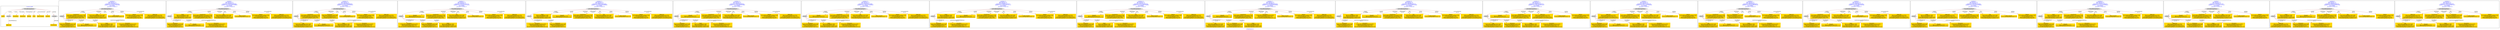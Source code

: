 digraph n0 {
fontcolor="blue"
remincross="true"
label="s29-gilcrease.csv"
subgraph cluster_0 {
label="1-correct model"
n2[style="filled",color="white",fillcolor="lightgray",label="CulturalHeritageObject1"];
n3[shape="plaintext",style="filled",fillcolor="gold",label="Dated"];
n4[style="filled",color="white",fillcolor="lightgray",label="Person1"];
n5[shape="plaintext",style="filled",fillcolor="gold",label="Description"];
n6[shape="plaintext",style="filled",fillcolor="gold",label="Dimensions"];
n7[shape="plaintext",style="filled",fillcolor="gold",label="Medium"];
n8[shape="plaintext",style="filled",fillcolor="gold",label="Title"];
n9[shape="plaintext",style="filled",fillcolor="gold",label="Object Number"];
n10[shape="plaintext",style="filled",fillcolor="gold",label="ObjectID"];
n11[style="filled",color="white",fillcolor="lightgray",label="Concept1"];
n12[shape="plaintext",style="filled",fillcolor="gold",label="Alpha Sort"];
n13[shape="plaintext",style="filled",fillcolor="gold",label="Classification"];
}
subgraph cluster_1 {
label="candidate 0\nlink coherence:1.0\nnode coherence:1.0\nconfidence:0.5103444943558141\nmapping score:0.633077794414901\ncost:9.99999\n-precision:0.3-recall:0.27"
n15[style="filled",color="white",fillcolor="lightgray",label="CulturalHeritageObject1"];
n16[style="filled",color="white",fillcolor="lightgray",label="Person1"];
n17[shape="plaintext",style="filled",fillcolor="gold",label="Classification\n[CulturalHeritageObject,provenance,0.578]\n[CulturalHeritageObject,rightsHolder,0.349]\n[CulturalHeritageObject,title,0.065]\n[CulturalHeritageObject,medium,0.007]"];
n18[shape="plaintext",style="filled",fillcolor="gold",label="Dimensions\n[CulturalHeritageObject,extent,0.88]\n[Person,nameOfThePerson,0.112]\n[Person,dateOfDeath,0.007]\n[CulturalHeritageObject,title,0.001]"];
n19[shape="plaintext",style="filled",fillcolor="gold",label="Title\n[CulturalHeritageObject,title,0.546]\n[Person,nameOfThePerson,0.428]\n[CulturalHeritageObject,provenance,0.014]\n[CulturalHeritageObject,medium,0.012]"];
n20[shape="plaintext",style="filled",fillcolor="gold",label="ObjectID\n[Person,dateOfDeath,0.975]\n[CulturalHeritageObject,provenance,0.025]"];
n21[shape="plaintext",style="filled",fillcolor="gold",label="Dated\n[Person,dateOfDeath,0.368]\n[Person,dateOfBirth,0.344]\n[CulturalHeritageObject,created,0.281]\n[CulturalHeritageObject,extent,0.007]"];
n22[shape="plaintext",style="filled",fillcolor="gold",label="Object Number\n[CulturalHeritageObject,extent,1.0]"];
n23[shape="plaintext",style="filled",fillcolor="gold",label="Medium\n[CulturalHeritageObject,medium,0.994]\n[Concept,prefLabel,0.005]\n[Person,nameOfThePerson,0.001]\n[CulturalHeritageObject,title,0.0]"];
n24[shape="plaintext",style="filled",fillcolor="gold",label="Description\n[CulturalHeritageObject,medium,0.565]\n[Person,nameOfThePerson,0.279]\n[CulturalHeritageObject,title,0.112]\n[Person,countryAssociatedWithThePerson,0.045]"];
n25[shape="plaintext",style="filled",fillcolor="gold",label="Alpha Sort\n[Person,nameOfThePerson,0.975]\n[CulturalHeritageObject,title,0.02]\n[CulturalHeritageObject,provenance,0.005]\n[CulturalHeritageObject,accessionNumber,0.0]"];
}
subgraph cluster_2 {
label="candidate 1\nlink coherence:1.0\nnode coherence:1.0\nconfidence:0.5033910304980069\nmapping score:0.6307599731289653\ncost:9.99999\n-precision:0.4-recall:0.36"
n27[style="filled",color="white",fillcolor="lightgray",label="CulturalHeritageObject1"];
n28[style="filled",color="white",fillcolor="lightgray",label="Person1"];
n29[shape="plaintext",style="filled",fillcolor="gold",label="Dated\n[Person,dateOfDeath,0.368]\n[Person,dateOfBirth,0.344]\n[CulturalHeritageObject,created,0.281]\n[CulturalHeritageObject,extent,0.007]"];
n30[shape="plaintext",style="filled",fillcolor="gold",label="Classification\n[CulturalHeritageObject,provenance,0.578]\n[CulturalHeritageObject,rightsHolder,0.349]\n[CulturalHeritageObject,title,0.065]\n[CulturalHeritageObject,medium,0.007]"];
n31[shape="plaintext",style="filled",fillcolor="gold",label="Dimensions\n[CulturalHeritageObject,extent,0.88]\n[Person,nameOfThePerson,0.112]\n[Person,dateOfDeath,0.007]\n[CulturalHeritageObject,title,0.001]"];
n32[shape="plaintext",style="filled",fillcolor="gold",label="Title\n[CulturalHeritageObject,title,0.546]\n[Person,nameOfThePerson,0.428]\n[CulturalHeritageObject,provenance,0.014]\n[CulturalHeritageObject,medium,0.012]"];
n33[shape="plaintext",style="filled",fillcolor="gold",label="ObjectID\n[Person,dateOfDeath,0.975]\n[CulturalHeritageObject,provenance,0.025]"];
n34[shape="plaintext",style="filled",fillcolor="gold",label="Object Number\n[CulturalHeritageObject,extent,1.0]"];
n35[shape="plaintext",style="filled",fillcolor="gold",label="Medium\n[CulturalHeritageObject,medium,0.994]\n[Concept,prefLabel,0.005]\n[Person,nameOfThePerson,0.001]\n[CulturalHeritageObject,title,0.0]"];
n36[shape="plaintext",style="filled",fillcolor="gold",label="Description\n[CulturalHeritageObject,medium,0.565]\n[Person,nameOfThePerson,0.279]\n[CulturalHeritageObject,title,0.112]\n[Person,countryAssociatedWithThePerson,0.045]"];
n37[shape="plaintext",style="filled",fillcolor="gold",label="Alpha Sort\n[Person,nameOfThePerson,0.975]\n[CulturalHeritageObject,title,0.02]\n[CulturalHeritageObject,provenance,0.005]\n[CulturalHeritageObject,accessionNumber,0.0]"];
}
subgraph cluster_3 {
label="candidate 10\nlink coherence:1.0\nnode coherence:1.0\nconfidence:0.45951058669695655\nmapping score:0.6161331585286152\ncost:9.99999\n-precision:0.2-recall:0.18"
n39[style="filled",color="white",fillcolor="lightgray",label="CulturalHeritageObject1"];
n40[style="filled",color="white",fillcolor="lightgray",label="Person1"];
n41[shape="plaintext",style="filled",fillcolor="gold",label="Classification\n[CulturalHeritageObject,provenance,0.578]\n[CulturalHeritageObject,rightsHolder,0.349]\n[CulturalHeritageObject,title,0.065]\n[CulturalHeritageObject,medium,0.007]"];
n42[shape="plaintext",style="filled",fillcolor="gold",label="Title\n[CulturalHeritageObject,title,0.546]\n[Person,nameOfThePerson,0.428]\n[CulturalHeritageObject,provenance,0.014]\n[CulturalHeritageObject,medium,0.012]"];
n43[shape="plaintext",style="filled",fillcolor="gold",label="Dimensions\n[CulturalHeritageObject,extent,0.88]\n[Person,nameOfThePerson,0.112]\n[Person,dateOfDeath,0.007]\n[CulturalHeritageObject,title,0.001]"];
n44[shape="plaintext",style="filled",fillcolor="gold",label="ObjectID\n[Person,dateOfDeath,0.975]\n[CulturalHeritageObject,provenance,0.025]"];
n45[shape="plaintext",style="filled",fillcolor="gold",label="Dated\n[Person,dateOfDeath,0.368]\n[Person,dateOfBirth,0.344]\n[CulturalHeritageObject,created,0.281]\n[CulturalHeritageObject,extent,0.007]"];
n46[shape="plaintext",style="filled",fillcolor="gold",label="Object Number\n[CulturalHeritageObject,extent,1.0]"];
n47[shape="plaintext",style="filled",fillcolor="gold",label="Medium\n[CulturalHeritageObject,medium,0.994]\n[Concept,prefLabel,0.005]\n[Person,nameOfThePerson,0.001]\n[CulturalHeritageObject,title,0.0]"];
n48[shape="plaintext",style="filled",fillcolor="gold",label="Description\n[CulturalHeritageObject,medium,0.565]\n[Person,nameOfThePerson,0.279]\n[CulturalHeritageObject,title,0.112]\n[Person,countryAssociatedWithThePerson,0.045]"];
n49[shape="plaintext",style="filled",fillcolor="gold",label="Alpha Sort\n[Person,nameOfThePerson,0.975]\n[CulturalHeritageObject,title,0.02]\n[CulturalHeritageObject,provenance,0.005]\n[CulturalHeritageObject,accessionNumber,0.0]"];
}
subgraph cluster_4 {
label="candidate 11\nlink coherence:1.0\nnode coherence:1.0\nconfidence:0.3937656222331716\nmapping score:0.5942181703740201\ncost:9.99999\n-precision:0.3-recall:0.27"
n51[style="filled",color="white",fillcolor="lightgray",label="CulturalHeritageObject1"];
n52[style="filled",color="white",fillcolor="lightgray",label="Person1"];
n53[shape="plaintext",style="filled",fillcolor="gold",label="ObjectID\n[Person,dateOfDeath,0.975]\n[CulturalHeritageObject,provenance,0.025]"];
n54[shape="plaintext",style="filled",fillcolor="gold",label="Classification\n[CulturalHeritageObject,provenance,0.578]\n[CulturalHeritageObject,rightsHolder,0.349]\n[CulturalHeritageObject,title,0.065]\n[CulturalHeritageObject,medium,0.007]"];
n55[shape="plaintext",style="filled",fillcolor="gold",label="Description\n[CulturalHeritageObject,medium,0.565]\n[Person,nameOfThePerson,0.279]\n[CulturalHeritageObject,title,0.112]\n[Person,countryAssociatedWithThePerson,0.045]"];
n56[shape="plaintext",style="filled",fillcolor="gold",label="Title\n[CulturalHeritageObject,title,0.546]\n[Person,nameOfThePerson,0.428]\n[CulturalHeritageObject,provenance,0.014]\n[CulturalHeritageObject,medium,0.012]"];
n57[shape="plaintext",style="filled",fillcolor="gold",label="Dimensions\n[CulturalHeritageObject,extent,0.88]\n[Person,nameOfThePerson,0.112]\n[Person,dateOfDeath,0.007]\n[CulturalHeritageObject,title,0.001]"];
n58[shape="plaintext",style="filled",fillcolor="gold",label="Dated\n[Person,dateOfDeath,0.368]\n[Person,dateOfBirth,0.344]\n[CulturalHeritageObject,created,0.281]\n[CulturalHeritageObject,extent,0.007]"];
n59[shape="plaintext",style="filled",fillcolor="gold",label="Object Number\n[CulturalHeritageObject,extent,1.0]"];
n60[shape="plaintext",style="filled",fillcolor="gold",label="Medium\n[CulturalHeritageObject,medium,0.994]\n[Concept,prefLabel,0.005]\n[Person,nameOfThePerson,0.001]\n[CulturalHeritageObject,title,0.0]"];
n61[shape="plaintext",style="filled",fillcolor="gold",label="Alpha Sort\n[Person,nameOfThePerson,0.975]\n[CulturalHeritageObject,title,0.02]\n[CulturalHeritageObject,provenance,0.005]\n[CulturalHeritageObject,accessionNumber,0.0]"];
}
subgraph cluster_5 {
label="candidate 12\nlink coherence:1.0\nnode coherence:1.0\nconfidence:0.3868121583753644\nmapping score:0.5919003490880844\ncost:9.99999\n-precision:0.4-recall:0.36"
n63[style="filled",color="white",fillcolor="lightgray",label="CulturalHeritageObject1"];
n64[style="filled",color="white",fillcolor="lightgray",label="Person1"];
n65[shape="plaintext",style="filled",fillcolor="gold",label="Dated\n[Person,dateOfDeath,0.368]\n[Person,dateOfBirth,0.344]\n[CulturalHeritageObject,created,0.281]\n[CulturalHeritageObject,extent,0.007]"];
n66[shape="plaintext",style="filled",fillcolor="gold",label="ObjectID\n[Person,dateOfDeath,0.975]\n[CulturalHeritageObject,provenance,0.025]"];
n67[shape="plaintext",style="filled",fillcolor="gold",label="Classification\n[CulturalHeritageObject,provenance,0.578]\n[CulturalHeritageObject,rightsHolder,0.349]\n[CulturalHeritageObject,title,0.065]\n[CulturalHeritageObject,medium,0.007]"];
n68[shape="plaintext",style="filled",fillcolor="gold",label="Description\n[CulturalHeritageObject,medium,0.565]\n[Person,nameOfThePerson,0.279]\n[CulturalHeritageObject,title,0.112]\n[Person,countryAssociatedWithThePerson,0.045]"];
n69[shape="plaintext",style="filled",fillcolor="gold",label="Title\n[CulturalHeritageObject,title,0.546]\n[Person,nameOfThePerson,0.428]\n[CulturalHeritageObject,provenance,0.014]\n[CulturalHeritageObject,medium,0.012]"];
n70[shape="plaintext",style="filled",fillcolor="gold",label="Dimensions\n[CulturalHeritageObject,extent,0.88]\n[Person,nameOfThePerson,0.112]\n[Person,dateOfDeath,0.007]\n[CulturalHeritageObject,title,0.001]"];
n71[shape="plaintext",style="filled",fillcolor="gold",label="Object Number\n[CulturalHeritageObject,extent,1.0]"];
n72[shape="plaintext",style="filled",fillcolor="gold",label="Medium\n[CulturalHeritageObject,medium,0.994]\n[Concept,prefLabel,0.005]\n[Person,nameOfThePerson,0.001]\n[CulturalHeritageObject,title,0.0]"];
n73[shape="plaintext",style="filled",fillcolor="gold",label="Alpha Sort\n[Person,nameOfThePerson,0.975]\n[CulturalHeritageObject,title,0.02]\n[CulturalHeritageObject,provenance,0.005]\n[CulturalHeritageObject,accessionNumber,0.0]"];
}
subgraph cluster_6 {
label="candidate 13\nlink coherence:1.0\nnode coherence:1.0\nconfidence:0.3820010640360818\nmapping score:0.5902966509749902\ncost:9.99999\n-precision:0.3-recall:0.27"
n75[style="filled",color="white",fillcolor="lightgray",label="CulturalHeritageObject1"];
n76[style="filled",color="white",fillcolor="lightgray",label="Person1"];
n77[shape="plaintext",style="filled",fillcolor="gold",label="ObjectID\n[Person,dateOfDeath,0.975]\n[CulturalHeritageObject,provenance,0.025]"];
n78[shape="plaintext",style="filled",fillcolor="gold",label="Classification\n[CulturalHeritageObject,provenance,0.578]\n[CulturalHeritageObject,rightsHolder,0.349]\n[CulturalHeritageObject,title,0.065]\n[CulturalHeritageObject,medium,0.007]"];
n79[shape="plaintext",style="filled",fillcolor="gold",label="Dimensions\n[CulturalHeritageObject,extent,0.88]\n[Person,nameOfThePerson,0.112]\n[Person,dateOfDeath,0.007]\n[CulturalHeritageObject,title,0.001]"];
n80[shape="plaintext",style="filled",fillcolor="gold",label="Title\n[CulturalHeritageObject,title,0.546]\n[Person,nameOfThePerson,0.428]\n[CulturalHeritageObject,provenance,0.014]\n[CulturalHeritageObject,medium,0.012]"];
n81[shape="plaintext",style="filled",fillcolor="gold",label="Dated\n[Person,dateOfDeath,0.368]\n[Person,dateOfBirth,0.344]\n[CulturalHeritageObject,created,0.281]\n[CulturalHeritageObject,extent,0.007]"];
n82[shape="plaintext",style="filled",fillcolor="gold",label="Object Number\n[CulturalHeritageObject,extent,1.0]"];
n83[shape="plaintext",style="filled",fillcolor="gold",label="Medium\n[CulturalHeritageObject,medium,0.994]\n[Concept,prefLabel,0.005]\n[Person,nameOfThePerson,0.001]\n[CulturalHeritageObject,title,0.0]"];
n84[shape="plaintext",style="filled",fillcolor="gold",label="Description\n[CulturalHeritageObject,medium,0.565]\n[Person,nameOfThePerson,0.279]\n[CulturalHeritageObject,title,0.112]\n[Person,countryAssociatedWithThePerson,0.045]"];
n85[shape="plaintext",style="filled",fillcolor="gold",label="Alpha Sort\n[Person,nameOfThePerson,0.975]\n[CulturalHeritageObject,title,0.02]\n[CulturalHeritageObject,provenance,0.005]\n[CulturalHeritageObject,accessionNumber,0.0]"];
}
subgraph cluster_7 {
label="candidate 14\nlink coherence:1.0\nnode coherence:1.0\nconfidence:0.3793434391130999\nmapping score:0.5894107760006629\ncost:9.99999\n-precision:0.3-recall:0.27"
n87[style="filled",color="white",fillcolor="lightgray",label="CulturalHeritageObject1"];
n88[style="filled",color="white",fillcolor="lightgray",label="Person1"];
n89[shape="plaintext",style="filled",fillcolor="gold",label="ObjectID\n[Person,dateOfDeath,0.975]\n[CulturalHeritageObject,provenance,0.025]"];
n90[shape="plaintext",style="filled",fillcolor="gold",label="Classification\n[CulturalHeritageObject,provenance,0.578]\n[CulturalHeritageObject,rightsHolder,0.349]\n[CulturalHeritageObject,title,0.065]\n[CulturalHeritageObject,medium,0.007]"];
n91[shape="plaintext",style="filled",fillcolor="gold",label="Dimensions\n[CulturalHeritageObject,extent,0.88]\n[Person,nameOfThePerson,0.112]\n[Person,dateOfDeath,0.007]\n[CulturalHeritageObject,title,0.001]"];
n92[shape="plaintext",style="filled",fillcolor="gold",label="Title\n[CulturalHeritageObject,title,0.546]\n[Person,nameOfThePerson,0.428]\n[CulturalHeritageObject,provenance,0.014]\n[CulturalHeritageObject,medium,0.012]"];
n93[shape="plaintext",style="filled",fillcolor="gold",label="Dated\n[Person,dateOfDeath,0.368]\n[Person,dateOfBirth,0.344]\n[CulturalHeritageObject,created,0.281]\n[CulturalHeritageObject,extent,0.007]"];
n94[shape="plaintext",style="filled",fillcolor="gold",label="Object Number\n[CulturalHeritageObject,extent,1.0]"];
n95[shape="plaintext",style="filled",fillcolor="gold",label="Medium\n[CulturalHeritageObject,medium,0.994]\n[Concept,prefLabel,0.005]\n[Person,nameOfThePerson,0.001]\n[CulturalHeritageObject,title,0.0]"];
n96[shape="plaintext",style="filled",fillcolor="gold",label="Description\n[CulturalHeritageObject,medium,0.565]\n[Person,nameOfThePerson,0.279]\n[CulturalHeritageObject,title,0.112]\n[Person,countryAssociatedWithThePerson,0.045]"];
n97[shape="plaintext",style="filled",fillcolor="gold",label="Alpha Sort\n[Person,nameOfThePerson,0.975]\n[CulturalHeritageObject,title,0.02]\n[CulturalHeritageObject,provenance,0.005]\n[CulturalHeritageObject,accessionNumber,0.0]"];
}
subgraph cluster_8 {
label="candidate 15\nlink coherence:1.0\nnode coherence:1.0\nconfidence:0.37238997525529277\nmapping score:0.5870929547147272\ncost:9.99999\n-precision:0.4-recall:0.36"
n99[style="filled",color="white",fillcolor="lightgray",label="CulturalHeritageObject1"];
n100[style="filled",color="white",fillcolor="lightgray",label="Person1"];
n101[shape="plaintext",style="filled",fillcolor="gold",label="Dated\n[Person,dateOfDeath,0.368]\n[Person,dateOfBirth,0.344]\n[CulturalHeritageObject,created,0.281]\n[CulturalHeritageObject,extent,0.007]"];
n102[shape="plaintext",style="filled",fillcolor="gold",label="ObjectID\n[Person,dateOfDeath,0.975]\n[CulturalHeritageObject,provenance,0.025]"];
n103[shape="plaintext",style="filled",fillcolor="gold",label="Classification\n[CulturalHeritageObject,provenance,0.578]\n[CulturalHeritageObject,rightsHolder,0.349]\n[CulturalHeritageObject,title,0.065]\n[CulturalHeritageObject,medium,0.007]"];
n104[shape="plaintext",style="filled",fillcolor="gold",label="Dimensions\n[CulturalHeritageObject,extent,0.88]\n[Person,nameOfThePerson,0.112]\n[Person,dateOfDeath,0.007]\n[CulturalHeritageObject,title,0.001]"];
n105[shape="plaintext",style="filled",fillcolor="gold",label="Title\n[CulturalHeritageObject,title,0.546]\n[Person,nameOfThePerson,0.428]\n[CulturalHeritageObject,provenance,0.014]\n[CulturalHeritageObject,medium,0.012]"];
n106[shape="plaintext",style="filled",fillcolor="gold",label="Object Number\n[CulturalHeritageObject,extent,1.0]"];
n107[shape="plaintext",style="filled",fillcolor="gold",label="Medium\n[CulturalHeritageObject,medium,0.994]\n[Concept,prefLabel,0.005]\n[Person,nameOfThePerson,0.001]\n[CulturalHeritageObject,title,0.0]"];
n108[shape="plaintext",style="filled",fillcolor="gold",label="Description\n[CulturalHeritageObject,medium,0.565]\n[Person,nameOfThePerson,0.279]\n[CulturalHeritageObject,title,0.112]\n[Person,countryAssociatedWithThePerson,0.045]"];
n109[shape="plaintext",style="filled",fillcolor="gold",label="Alpha Sort\n[Person,nameOfThePerson,0.975]\n[CulturalHeritageObject,title,0.02]\n[CulturalHeritageObject,provenance,0.005]\n[CulturalHeritageObject,accessionNumber,0.0]"];
}
subgraph cluster_9 {
label="candidate 16\nlink coherence:1.0\nnode coherence:1.0\nconfidence:0.3677215343928794\nmapping score:0.5855368077605895\ncost:9.99999\n-precision:0.3-recall:0.27"
n111[style="filled",color="white",fillcolor="lightgray",label="CulturalHeritageObject1"];
n112[style="filled",color="white",fillcolor="lightgray",label="Person1"];
n113[shape="plaintext",style="filled",fillcolor="gold",label="ObjectID\n[Person,dateOfDeath,0.975]\n[CulturalHeritageObject,provenance,0.025]"];
n114[shape="plaintext",style="filled",fillcolor="gold",label="Classification\n[CulturalHeritageObject,provenance,0.578]\n[CulturalHeritageObject,rightsHolder,0.349]\n[CulturalHeritageObject,title,0.065]\n[CulturalHeritageObject,medium,0.007]"];
n115[shape="plaintext",style="filled",fillcolor="gold",label="Title\n[CulturalHeritageObject,title,0.546]\n[Person,nameOfThePerson,0.428]\n[CulturalHeritageObject,provenance,0.014]\n[CulturalHeritageObject,medium,0.012]"];
n116[shape="plaintext",style="filled",fillcolor="gold",label="Dimensions\n[CulturalHeritageObject,extent,0.88]\n[Person,nameOfThePerson,0.112]\n[Person,dateOfDeath,0.007]\n[CulturalHeritageObject,title,0.001]"];
n117[shape="plaintext",style="filled",fillcolor="gold",label="Dated\n[Person,dateOfDeath,0.368]\n[Person,dateOfBirth,0.344]\n[CulturalHeritageObject,created,0.281]\n[CulturalHeritageObject,extent,0.007]"];
n118[shape="plaintext",style="filled",fillcolor="gold",label="Object Number\n[CulturalHeritageObject,extent,1.0]"];
n119[shape="plaintext",style="filled",fillcolor="gold",label="Medium\n[CulturalHeritageObject,medium,0.994]\n[Concept,prefLabel,0.005]\n[Person,nameOfThePerson,0.001]\n[CulturalHeritageObject,title,0.0]"];
n120[shape="plaintext",style="filled",fillcolor="gold",label="Description\n[CulturalHeritageObject,medium,0.565]\n[Person,nameOfThePerson,0.279]\n[CulturalHeritageObject,title,0.112]\n[Person,countryAssociatedWithThePerson,0.045]"];
n121[shape="plaintext",style="filled",fillcolor="gold",label="Alpha Sort\n[Person,nameOfThePerson,0.975]\n[CulturalHeritageObject,title,0.02]\n[CulturalHeritageObject,provenance,0.005]\n[CulturalHeritageObject,accessionNumber,0.0]"];
}
subgraph cluster_10 {
label="candidate 17\nlink coherence:1.0\nnode coherence:1.0\nconfidence:0.36214080439190166\nmapping score:0.5836765644269302\ncost:9.99999\n-precision:0.2-recall:0.18"
n123[style="filled",color="white",fillcolor="lightgray",label="CulturalHeritageObject1"];
n124[style="filled",color="white",fillcolor="lightgray",label="Person1"];
n125[shape="plaintext",style="filled",fillcolor="gold",label="ObjectID\n[Person,dateOfDeath,0.975]\n[CulturalHeritageObject,provenance,0.025]"];
n126[shape="plaintext",style="filled",fillcolor="gold",label="Classification\n[CulturalHeritageObject,provenance,0.578]\n[CulturalHeritageObject,rightsHolder,0.349]\n[CulturalHeritageObject,title,0.065]\n[CulturalHeritageObject,medium,0.007]"];
n127[shape="plaintext",style="filled",fillcolor="gold",label="Title\n[CulturalHeritageObject,title,0.546]\n[Person,nameOfThePerson,0.428]\n[CulturalHeritageObject,provenance,0.014]\n[CulturalHeritageObject,medium,0.012]"];
n128[shape="plaintext",style="filled",fillcolor="gold",label="Description\n[CulturalHeritageObject,medium,0.565]\n[Person,nameOfThePerson,0.279]\n[CulturalHeritageObject,title,0.112]\n[Person,countryAssociatedWithThePerson,0.045]"];
n129[shape="plaintext",style="filled",fillcolor="gold",label="Dimensions\n[CulturalHeritageObject,extent,0.88]\n[Person,nameOfThePerson,0.112]\n[Person,dateOfDeath,0.007]\n[CulturalHeritageObject,title,0.001]"];
n130[shape="plaintext",style="filled",fillcolor="gold",label="Dated\n[Person,dateOfDeath,0.368]\n[Person,dateOfBirth,0.344]\n[CulturalHeritageObject,created,0.281]\n[CulturalHeritageObject,extent,0.007]"];
n131[shape="plaintext",style="filled",fillcolor="gold",label="Object Number\n[CulturalHeritageObject,extent,1.0]"];
n132[shape="plaintext",style="filled",fillcolor="gold",label="Medium\n[CulturalHeritageObject,medium,0.994]\n[Concept,prefLabel,0.005]\n[Person,nameOfThePerson,0.001]\n[CulturalHeritageObject,title,0.0]"];
n133[shape="plaintext",style="filled",fillcolor="gold",label="Alpha Sort\n[Person,nameOfThePerson,0.975]\n[CulturalHeritageObject,title,0.02]\n[CulturalHeritageObject,provenance,0.005]\n[CulturalHeritageObject,accessionNumber,0.0]"];
}
subgraph cluster_11 {
label="candidate 18\nlink coherence:1.0\nnode coherence:1.0\nconfidence:0.3607680705350722\nmapping score:0.5832189864746536\ncost:9.99999\n-precision:0.4-recall:0.36"
n135[style="filled",color="white",fillcolor="lightgray",label="CulturalHeritageObject1"];
n136[style="filled",color="white",fillcolor="lightgray",label="Person1"];
n137[shape="plaintext",style="filled",fillcolor="gold",label="Dated\n[Person,dateOfDeath,0.368]\n[Person,dateOfBirth,0.344]\n[CulturalHeritageObject,created,0.281]\n[CulturalHeritageObject,extent,0.007]"];
n138[shape="plaintext",style="filled",fillcolor="gold",label="ObjectID\n[Person,dateOfDeath,0.975]\n[CulturalHeritageObject,provenance,0.025]"];
n139[shape="plaintext",style="filled",fillcolor="gold",label="Classification\n[CulturalHeritageObject,provenance,0.578]\n[CulturalHeritageObject,rightsHolder,0.349]\n[CulturalHeritageObject,title,0.065]\n[CulturalHeritageObject,medium,0.007]"];
n140[shape="plaintext",style="filled",fillcolor="gold",label="Title\n[CulturalHeritageObject,title,0.546]\n[Person,nameOfThePerson,0.428]\n[CulturalHeritageObject,provenance,0.014]\n[CulturalHeritageObject,medium,0.012]"];
n141[shape="plaintext",style="filled",fillcolor="gold",label="Dimensions\n[CulturalHeritageObject,extent,0.88]\n[Person,nameOfThePerson,0.112]\n[Person,dateOfDeath,0.007]\n[CulturalHeritageObject,title,0.001]"];
n142[shape="plaintext",style="filled",fillcolor="gold",label="Object Number\n[CulturalHeritageObject,extent,1.0]"];
n143[shape="plaintext",style="filled",fillcolor="gold",label="Medium\n[CulturalHeritageObject,medium,0.994]\n[Concept,prefLabel,0.005]\n[Person,nameOfThePerson,0.001]\n[CulturalHeritageObject,title,0.0]"];
n144[shape="plaintext",style="filled",fillcolor="gold",label="Description\n[CulturalHeritageObject,medium,0.565]\n[Person,nameOfThePerson,0.279]\n[CulturalHeritageObject,title,0.112]\n[Person,countryAssociatedWithThePerson,0.045]"];
n145[shape="plaintext",style="filled",fillcolor="gold",label="Alpha Sort\n[Person,nameOfThePerson,0.975]\n[CulturalHeritageObject,title,0.02]\n[CulturalHeritageObject,provenance,0.005]\n[CulturalHeritageObject,accessionNumber,0.0]"];
}
subgraph cluster_12 {
label="candidate 19\nlink coherence:1.0\nnode coherence:1.0\nconfidence:0.35689759755407013\nmapping score:0.5819288288143197\ncost:9.99999\n-precision:0.2-recall:0.18"
n147[style="filled",color="white",fillcolor="lightgray",label="CulturalHeritageObject1"];
n148[style="filled",color="white",fillcolor="lightgray",label="Person1"];
n149[shape="plaintext",style="filled",fillcolor="gold",label="ObjectID\n[Person,dateOfDeath,0.975]\n[CulturalHeritageObject,provenance,0.025]"];
n150[shape="plaintext",style="filled",fillcolor="gold",label="Classification\n[CulturalHeritageObject,provenance,0.578]\n[CulturalHeritageObject,rightsHolder,0.349]\n[CulturalHeritageObject,title,0.065]\n[CulturalHeritageObject,medium,0.007]"];
n151[shape="plaintext",style="filled",fillcolor="gold",label="Title\n[CulturalHeritageObject,title,0.546]\n[Person,nameOfThePerson,0.428]\n[CulturalHeritageObject,provenance,0.014]\n[CulturalHeritageObject,medium,0.012]"];
n152[shape="plaintext",style="filled",fillcolor="gold",label="Alpha Sort\n[Person,nameOfThePerson,0.975]\n[CulturalHeritageObject,title,0.02]\n[CulturalHeritageObject,provenance,0.005]\n[CulturalHeritageObject,accessionNumber,0.0]"];
n153[shape="plaintext",style="filled",fillcolor="gold",label="Dimensions\n[CulturalHeritageObject,extent,0.88]\n[Person,nameOfThePerson,0.112]\n[Person,dateOfDeath,0.007]\n[CulturalHeritageObject,title,0.001]"];
n154[shape="plaintext",style="filled",fillcolor="gold",label="Dated\n[Person,dateOfDeath,0.368]\n[Person,dateOfBirth,0.344]\n[CulturalHeritageObject,created,0.281]\n[CulturalHeritageObject,extent,0.007]"];
n155[shape="plaintext",style="filled",fillcolor="gold",label="Object Number\n[CulturalHeritageObject,extent,1.0]"];
n156[shape="plaintext",style="filled",fillcolor="gold",label="Medium\n[CulturalHeritageObject,medium,0.994]\n[Concept,prefLabel,0.005]\n[Person,nameOfThePerson,0.001]\n[CulturalHeritageObject,title,0.0]"];
n157[shape="plaintext",style="filled",fillcolor="gold",label="Description\n[CulturalHeritageObject,medium,0.565]\n[Person,nameOfThePerson,0.279]\n[CulturalHeritageObject,title,0.112]\n[Person,countryAssociatedWithThePerson,0.045]"];
}
subgraph cluster_13 {
label="candidate 2\nlink coherence:1.0\nnode coherence:1.0\nconfidence:0.4853771250932016\nmapping score:0.6247553379940302\ncost:9.99999\n-precision:0.3-recall:0.27"
n159[style="filled",color="white",fillcolor="lightgray",label="CulturalHeritageObject1"];
n160[style="filled",color="white",fillcolor="lightgray",label="Person1"];
n161[shape="plaintext",style="filled",fillcolor="gold",label="Alpha Sort\n[Person,nameOfThePerson,0.975]\n[CulturalHeritageObject,title,0.02]\n[CulturalHeritageObject,provenance,0.005]\n[CulturalHeritageObject,accessionNumber,0.0]"];
n162[shape="plaintext",style="filled",fillcolor="gold",label="Classification\n[CulturalHeritageObject,provenance,0.578]\n[CulturalHeritageObject,rightsHolder,0.349]\n[CulturalHeritageObject,title,0.065]\n[CulturalHeritageObject,medium,0.007]"];
n163[shape="plaintext",style="filled",fillcolor="gold",label="Dimensions\n[CulturalHeritageObject,extent,0.88]\n[Person,nameOfThePerson,0.112]\n[Person,dateOfDeath,0.007]\n[CulturalHeritageObject,title,0.001]"];
n164[shape="plaintext",style="filled",fillcolor="gold",label="Title\n[CulturalHeritageObject,title,0.546]\n[Person,nameOfThePerson,0.428]\n[CulturalHeritageObject,provenance,0.014]\n[CulturalHeritageObject,medium,0.012]"];
n165[shape="plaintext",style="filled",fillcolor="gold",label="ObjectID\n[Person,dateOfDeath,0.975]\n[CulturalHeritageObject,provenance,0.025]"];
n166[shape="plaintext",style="filled",fillcolor="gold",label="Dated\n[Person,dateOfDeath,0.368]\n[Person,dateOfBirth,0.344]\n[CulturalHeritageObject,created,0.281]\n[CulturalHeritageObject,extent,0.007]"];
n167[shape="plaintext",style="filled",fillcolor="gold",label="Object Number\n[CulturalHeritageObject,extent,1.0]"];
n168[shape="plaintext",style="filled",fillcolor="gold",label="Medium\n[CulturalHeritageObject,medium,0.994]\n[Concept,prefLabel,0.005]\n[Person,nameOfThePerson,0.001]\n[CulturalHeritageObject,title,0.0]"];
n169[shape="plaintext",style="filled",fillcolor="gold",label="Description\n[CulturalHeritageObject,medium,0.565]\n[Person,nameOfThePerson,0.279]\n[CulturalHeritageObject,title,0.112]\n[Person,countryAssociatedWithThePerson,0.045]"];
}
subgraph cluster_14 {
label="candidate 3\nlink coherence:1.0\nnode coherence:1.0\nconfidence:0.48497919988546545\nmapping score:0.6246226962581182\ncost:9.99999\n-precision:0.2-recall:0.18"
n171[style="filled",color="white",fillcolor="lightgray",label="CulturalHeritageObject1"];
n172[style="filled",color="white",fillcolor="lightgray",label="Person1"];
n173[shape="plaintext",style="filled",fillcolor="gold",label="Classification\n[CulturalHeritageObject,provenance,0.578]\n[CulturalHeritageObject,rightsHolder,0.349]\n[CulturalHeritageObject,title,0.065]\n[CulturalHeritageObject,medium,0.007]"];
n174[shape="plaintext",style="filled",fillcolor="gold",label="Title\n[CulturalHeritageObject,title,0.546]\n[Person,nameOfThePerson,0.428]\n[CulturalHeritageObject,provenance,0.014]\n[CulturalHeritageObject,medium,0.012]"];
n175[shape="plaintext",style="filled",fillcolor="gold",label="Dimensions\n[CulturalHeritageObject,extent,0.88]\n[Person,nameOfThePerson,0.112]\n[Person,dateOfDeath,0.007]\n[CulturalHeritageObject,title,0.001]"];
n176[shape="plaintext",style="filled",fillcolor="gold",label="ObjectID\n[Person,dateOfDeath,0.975]\n[CulturalHeritageObject,provenance,0.025]"];
n177[shape="plaintext",style="filled",fillcolor="gold",label="Dated\n[Person,dateOfDeath,0.368]\n[Person,dateOfBirth,0.344]\n[CulturalHeritageObject,created,0.281]\n[CulturalHeritageObject,extent,0.007]"];
n178[shape="plaintext",style="filled",fillcolor="gold",label="Object Number\n[CulturalHeritageObject,extent,1.0]"];
n179[shape="plaintext",style="filled",fillcolor="gold",label="Medium\n[CulturalHeritageObject,medium,0.994]\n[Concept,prefLabel,0.005]\n[Person,nameOfThePerson,0.001]\n[CulturalHeritageObject,title,0.0]"];
n180[shape="plaintext",style="filled",fillcolor="gold",label="Description\n[CulturalHeritageObject,medium,0.565]\n[Person,nameOfThePerson,0.279]\n[CulturalHeritageObject,title,0.112]\n[Person,countryAssociatedWithThePerson,0.045]"];
n181[shape="plaintext",style="filled",fillcolor="gold",label="Alpha Sort\n[Person,nameOfThePerson,0.975]\n[CulturalHeritageObject,title,0.02]\n[CulturalHeritageObject,provenance,0.005]\n[CulturalHeritageObject,accessionNumber,0.0]"];
}
subgraph cluster_15 {
label="candidate 4\nlink coherence:1.0\nnode coherence:1.0\nconfidence:0.4848758811673052\nmapping score:0.624588256685398\ncost:9.99999\n-precision:0.3-recall:0.27"
n183[style="filled",color="white",fillcolor="lightgray",label="CulturalHeritageObject1"];
n184[style="filled",color="white",fillcolor="lightgray",label="Person1"];
n185[shape="plaintext",style="filled",fillcolor="gold",label="Classification\n[CulturalHeritageObject,provenance,0.578]\n[CulturalHeritageObject,rightsHolder,0.349]\n[CulturalHeritageObject,title,0.065]\n[CulturalHeritageObject,medium,0.007]"];
n186[shape="plaintext",style="filled",fillcolor="gold",label="Dimensions\n[CulturalHeritageObject,extent,0.88]\n[Person,nameOfThePerson,0.112]\n[Person,dateOfDeath,0.007]\n[CulturalHeritageObject,title,0.001]"];
n187[shape="plaintext",style="filled",fillcolor="gold",label="Title\n[CulturalHeritageObject,title,0.546]\n[Person,nameOfThePerson,0.428]\n[CulturalHeritageObject,provenance,0.014]\n[CulturalHeritageObject,medium,0.012]"];
n188[shape="plaintext",style="filled",fillcolor="gold",label="ObjectID\n[Person,dateOfDeath,0.975]\n[CulturalHeritageObject,provenance,0.025]"];
n189[shape="plaintext",style="filled",fillcolor="gold",label="Dated\n[Person,dateOfDeath,0.368]\n[Person,dateOfBirth,0.344]\n[CulturalHeritageObject,created,0.281]\n[CulturalHeritageObject,extent,0.007]"];
n190[shape="plaintext",style="filled",fillcolor="gold",label="Object Number\n[CulturalHeritageObject,extent,1.0]"];
n191[shape="plaintext",style="filled",fillcolor="gold",label="Medium\n[CulturalHeritageObject,medium,0.994]\n[Concept,prefLabel,0.005]\n[Person,nameOfThePerson,0.001]\n[CulturalHeritageObject,title,0.0]"];
n192[shape="plaintext",style="filled",fillcolor="gold",label="Description\n[CulturalHeritageObject,medium,0.565]\n[Person,nameOfThePerson,0.279]\n[CulturalHeritageObject,title,0.112]\n[Person,countryAssociatedWithThePerson,0.045]"];
n193[shape="plaintext",style="filled",fillcolor="gold",label="Alpha Sort\n[Person,nameOfThePerson,0.975]\n[CulturalHeritageObject,title,0.02]\n[CulturalHeritageObject,provenance,0.005]\n[CulturalHeritageObject,accessionNumber,0.0]"];
}
subgraph cluster_16 {
label="candidate 5\nlink coherence:1.0\nnode coherence:1.0\nconfidence:0.4784236612353944\nmapping score:0.6224375167080944\ncost:9.99999\n-precision:0.4-recall:0.36"
n195[style="filled",color="white",fillcolor="lightgray",label="CulturalHeritageObject1"];
n196[style="filled",color="white",fillcolor="lightgray",label="Person1"];
n197[shape="plaintext",style="filled",fillcolor="gold",label="Dated\n[Person,dateOfDeath,0.368]\n[Person,dateOfBirth,0.344]\n[CulturalHeritageObject,created,0.281]\n[CulturalHeritageObject,extent,0.007]"];
n198[shape="plaintext",style="filled",fillcolor="gold",label="Alpha Sort\n[Person,nameOfThePerson,0.975]\n[CulturalHeritageObject,title,0.02]\n[CulturalHeritageObject,provenance,0.005]\n[CulturalHeritageObject,accessionNumber,0.0]"];
n199[shape="plaintext",style="filled",fillcolor="gold",label="Classification\n[CulturalHeritageObject,provenance,0.578]\n[CulturalHeritageObject,rightsHolder,0.349]\n[CulturalHeritageObject,title,0.065]\n[CulturalHeritageObject,medium,0.007]"];
n200[shape="plaintext",style="filled",fillcolor="gold",label="Dimensions\n[CulturalHeritageObject,extent,0.88]\n[Person,nameOfThePerson,0.112]\n[Person,dateOfDeath,0.007]\n[CulturalHeritageObject,title,0.001]"];
n201[shape="plaintext",style="filled",fillcolor="gold",label="Title\n[CulturalHeritageObject,title,0.546]\n[Person,nameOfThePerson,0.428]\n[CulturalHeritageObject,provenance,0.014]\n[CulturalHeritageObject,medium,0.012]"];
n202[shape="plaintext",style="filled",fillcolor="gold",label="ObjectID\n[Person,dateOfDeath,0.975]\n[CulturalHeritageObject,provenance,0.025]"];
n203[shape="plaintext",style="filled",fillcolor="gold",label="Object Number\n[CulturalHeritageObject,extent,1.0]"];
n204[shape="plaintext",style="filled",fillcolor="gold",label="Medium\n[CulturalHeritageObject,medium,0.994]\n[Concept,prefLabel,0.005]\n[Person,nameOfThePerson,0.001]\n[CulturalHeritageObject,title,0.0]"];
n205[shape="plaintext",style="filled",fillcolor="gold",label="Description\n[CulturalHeritageObject,medium,0.565]\n[Person,nameOfThePerson,0.279]\n[CulturalHeritageObject,title,0.112]\n[Person,countryAssociatedWithThePerson,0.045]"];
}
subgraph cluster_17 {
label="candidate 6\nlink coherence:1.0\nnode coherence:1.0\nconfidence:0.47792241730949797\nmapping score:0.6222704353994623\ncost:9.99999\n-precision:0.4-recall:0.36"
n207[style="filled",color="white",fillcolor="lightgray",label="CulturalHeritageObject1"];
n208[style="filled",color="white",fillcolor="lightgray",label="Person1"];
n209[shape="plaintext",style="filled",fillcolor="gold",label="Dated\n[Person,dateOfDeath,0.368]\n[Person,dateOfBirth,0.344]\n[CulturalHeritageObject,created,0.281]\n[CulturalHeritageObject,extent,0.007]"];
n210[shape="plaintext",style="filled",fillcolor="gold",label="Classification\n[CulturalHeritageObject,provenance,0.578]\n[CulturalHeritageObject,rightsHolder,0.349]\n[CulturalHeritageObject,title,0.065]\n[CulturalHeritageObject,medium,0.007]"];
n211[shape="plaintext",style="filled",fillcolor="gold",label="Dimensions\n[CulturalHeritageObject,extent,0.88]\n[Person,nameOfThePerson,0.112]\n[Person,dateOfDeath,0.007]\n[CulturalHeritageObject,title,0.001]"];
n212[shape="plaintext",style="filled",fillcolor="gold",label="Title\n[CulturalHeritageObject,title,0.546]\n[Person,nameOfThePerson,0.428]\n[CulturalHeritageObject,provenance,0.014]\n[CulturalHeritageObject,medium,0.012]"];
n213[shape="plaintext",style="filled",fillcolor="gold",label="ObjectID\n[Person,dateOfDeath,0.975]\n[CulturalHeritageObject,provenance,0.025]"];
n214[shape="plaintext",style="filled",fillcolor="gold",label="Object Number\n[CulturalHeritageObject,extent,1.0]"];
n215[shape="plaintext",style="filled",fillcolor="gold",label="Medium\n[CulturalHeritageObject,medium,0.994]\n[Concept,prefLabel,0.005]\n[Person,nameOfThePerson,0.001]\n[CulturalHeritageObject,title,0.0]"];
n216[shape="plaintext",style="filled",fillcolor="gold",label="Description\n[CulturalHeritageObject,medium,0.565]\n[Person,nameOfThePerson,0.279]\n[CulturalHeritageObject,title,0.112]\n[Person,countryAssociatedWithThePerson,0.045]"];
n217[shape="plaintext",style="filled",fillcolor="gold",label="Alpha Sort\n[Person,nameOfThePerson,0.975]\n[CulturalHeritageObject,title,0.02]\n[CulturalHeritageObject,provenance,0.005]\n[CulturalHeritageObject,accessionNumber,0.0]"];
}
subgraph cluster_18 {
label="candidate 7\nlink coherence:1.0\nnode coherence:1.0\nconfidence:0.4760366647672597\nmapping score:0.6216418512187162\ncost:9.99999\n-precision:0.4-recall:0.36"
n219[style="filled",color="white",fillcolor="lightgray",label="CulturalHeritageObject1"];
n220[style="filled",color="white",fillcolor="lightgray",label="Person1"];
n221[shape="plaintext",style="filled",fillcolor="gold",label="ObjectID\n[Person,dateOfDeath,0.975]\n[CulturalHeritageObject,provenance,0.025]"];
n222[shape="plaintext",style="filled",fillcolor="gold",label="Classification\n[CulturalHeritageObject,provenance,0.578]\n[CulturalHeritageObject,rightsHolder,0.349]\n[CulturalHeritageObject,title,0.065]\n[CulturalHeritageObject,medium,0.007]"];
n223[shape="plaintext",style="filled",fillcolor="gold",label="Alpha Sort\n[Person,nameOfThePerson,0.975]\n[CulturalHeritageObject,title,0.02]\n[CulturalHeritageObject,provenance,0.005]\n[CulturalHeritageObject,accessionNumber,0.0]"];
n224[shape="plaintext",style="filled",fillcolor="gold",label="Title\n[CulturalHeritageObject,title,0.546]\n[Person,nameOfThePerson,0.428]\n[CulturalHeritageObject,provenance,0.014]\n[CulturalHeritageObject,medium,0.012]"];
n225[shape="plaintext",style="filled",fillcolor="gold",label="Dimensions\n[CulturalHeritageObject,extent,0.88]\n[Person,nameOfThePerson,0.112]\n[Person,dateOfDeath,0.007]\n[CulturalHeritageObject,title,0.001]"];
n226[shape="plaintext",style="filled",fillcolor="gold",label="Dated\n[Person,dateOfDeath,0.368]\n[Person,dateOfBirth,0.344]\n[CulturalHeritageObject,created,0.281]\n[CulturalHeritageObject,extent,0.007]"];
n227[shape="plaintext",style="filled",fillcolor="gold",label="Object Number\n[CulturalHeritageObject,extent,1.0]"];
n228[shape="plaintext",style="filled",fillcolor="gold",label="Medium\n[CulturalHeritageObject,medium,0.994]\n[Concept,prefLabel,0.005]\n[Person,nameOfThePerson,0.001]\n[CulturalHeritageObject,title,0.0]"];
n229[shape="plaintext",style="filled",fillcolor="gold",label="Description\n[CulturalHeritageObject,medium,0.565]\n[Person,nameOfThePerson,0.279]\n[CulturalHeritageObject,title,0.112]\n[Person,countryAssociatedWithThePerson,0.045]"];
}
subgraph cluster_19 {
label="candidate 8\nlink coherence:1.0\nnode coherence:1.0\nconfidence:0.4690832009094525\nmapping score:0.6193240299327805\ncost:9.99999\n-precision:0.5-recall:0.45"
n231[style="filled",color="white",fillcolor="lightgray",label="CulturalHeritageObject1"];
n232[style="filled",color="white",fillcolor="lightgray",label="Person1"];
n233[shape="plaintext",style="filled",fillcolor="gold",label="Dated\n[Person,dateOfDeath,0.368]\n[Person,dateOfBirth,0.344]\n[CulturalHeritageObject,created,0.281]\n[CulturalHeritageObject,extent,0.007]"];
n234[shape="plaintext",style="filled",fillcolor="gold",label="ObjectID\n[Person,dateOfDeath,0.975]\n[CulturalHeritageObject,provenance,0.025]"];
n235[shape="plaintext",style="filled",fillcolor="gold",label="Classification\n[CulturalHeritageObject,provenance,0.578]\n[CulturalHeritageObject,rightsHolder,0.349]\n[CulturalHeritageObject,title,0.065]\n[CulturalHeritageObject,medium,0.007]"];
n236[shape="plaintext",style="filled",fillcolor="gold",label="Alpha Sort\n[Person,nameOfThePerson,0.975]\n[CulturalHeritageObject,title,0.02]\n[CulturalHeritageObject,provenance,0.005]\n[CulturalHeritageObject,accessionNumber,0.0]"];
n237[shape="plaintext",style="filled",fillcolor="gold",label="Title\n[CulturalHeritageObject,title,0.546]\n[Person,nameOfThePerson,0.428]\n[CulturalHeritageObject,provenance,0.014]\n[CulturalHeritageObject,medium,0.012]"];
n238[shape="plaintext",style="filled",fillcolor="gold",label="Dimensions\n[CulturalHeritageObject,extent,0.88]\n[Person,nameOfThePerson,0.112]\n[Person,dateOfDeath,0.007]\n[CulturalHeritageObject,title,0.001]"];
n239[shape="plaintext",style="filled",fillcolor="gold",label="Object Number\n[CulturalHeritageObject,extent,1.0]"];
n240[shape="plaintext",style="filled",fillcolor="gold",label="Medium\n[CulturalHeritageObject,medium,0.994]\n[Concept,prefLabel,0.005]\n[Person,nameOfThePerson,0.001]\n[CulturalHeritageObject,title,0.0]"];
n241[shape="plaintext",style="filled",fillcolor="gold",label="Description\n[CulturalHeritageObject,medium,0.565]\n[Person,nameOfThePerson,0.279]\n[CulturalHeritageObject,title,0.112]\n[Person,countryAssociatedWithThePerson,0.045]"];
}
subgraph cluster_20 {
label="candidate 9\nlink coherence:1.0\nnode coherence:1.0\nconfidence:0.460011830622853\nmapping score:0.6163002398372472\ncost:9.99999\n-precision:0.2-recall:0.18"
n243[style="filled",color="white",fillcolor="lightgray",label="CulturalHeritageObject1"];
n244[style="filled",color="white",fillcolor="lightgray",label="Person1"];
n245[shape="plaintext",style="filled",fillcolor="gold",label="Alpha Sort\n[Person,nameOfThePerson,0.975]\n[CulturalHeritageObject,title,0.02]\n[CulturalHeritageObject,provenance,0.005]\n[CulturalHeritageObject,accessionNumber,0.0]"];
n246[shape="plaintext",style="filled",fillcolor="gold",label="Classification\n[CulturalHeritageObject,provenance,0.578]\n[CulturalHeritageObject,rightsHolder,0.349]\n[CulturalHeritageObject,title,0.065]\n[CulturalHeritageObject,medium,0.007]"];
n247[shape="plaintext",style="filled",fillcolor="gold",label="Title\n[CulturalHeritageObject,title,0.546]\n[Person,nameOfThePerson,0.428]\n[CulturalHeritageObject,provenance,0.014]\n[CulturalHeritageObject,medium,0.012]"];
n248[shape="plaintext",style="filled",fillcolor="gold",label="Dimensions\n[CulturalHeritageObject,extent,0.88]\n[Person,nameOfThePerson,0.112]\n[Person,dateOfDeath,0.007]\n[CulturalHeritageObject,title,0.001]"];
n249[shape="plaintext",style="filled",fillcolor="gold",label="ObjectID\n[Person,dateOfDeath,0.975]\n[CulturalHeritageObject,provenance,0.025]"];
n250[shape="plaintext",style="filled",fillcolor="gold",label="Dated\n[Person,dateOfDeath,0.368]\n[Person,dateOfBirth,0.344]\n[CulturalHeritageObject,created,0.281]\n[CulturalHeritageObject,extent,0.007]"];
n251[shape="plaintext",style="filled",fillcolor="gold",label="Object Number\n[CulturalHeritageObject,extent,1.0]"];
n252[shape="plaintext",style="filled",fillcolor="gold",label="Medium\n[CulturalHeritageObject,medium,0.994]\n[Concept,prefLabel,0.005]\n[Person,nameOfThePerson,0.001]\n[CulturalHeritageObject,title,0.0]"];
n253[shape="plaintext",style="filled",fillcolor="gold",label="Description\n[CulturalHeritageObject,medium,0.565]\n[Person,nameOfThePerson,0.279]\n[CulturalHeritageObject,title,0.112]\n[Person,countryAssociatedWithThePerson,0.045]"];
}
n2 -> n3[color="brown",fontcolor="black",label="created"]
n2 -> n4[color="brown",fontcolor="black",label="creator"]
n2 -> n5[color="brown",fontcolor="black",label="description"]
n2 -> n6[color="brown",fontcolor="black",label="extent"]
n2 -> n7[color="brown",fontcolor="black",label="medium"]
n2 -> n8[color="brown",fontcolor="black",label="title"]
n2 -> n9[color="brown",fontcolor="black",label="accessionNumber"]
n2 -> n10[color="brown",fontcolor="black",label="objectId"]
n2 -> n11[color="brown",fontcolor="black",label="hasType"]
n4 -> n12[color="brown",fontcolor="black",label="nameOfThePerson"]
n11 -> n13[color="brown",fontcolor="black",label="prefLabel"]
n15 -> n16[color="brown",fontcolor="black",label="creator\nw=0.99999"]
n15 -> n17[color="brown",fontcolor="black",label="provenance\nw=1.0"]
n16 -> n18[color="brown",fontcolor="black",label="nameOfThePerson\nw=1.0"]
n15 -> n19[color="brown",fontcolor="black",label="title\nw=1.0"]
n16 -> n20[color="brown",fontcolor="black",label="dateOfDeath\nw=1.0"]
n16 -> n21[color="brown",fontcolor="black",label="dateOfBirth\nw=1.0"]
n15 -> n22[color="brown",fontcolor="black",label="extent\nw=1.0"]
n15 -> n23[color="brown",fontcolor="black",label="medium\nw=1.0"]
n16 -> n24[color="brown",fontcolor="black",label="countryAssociatedWithThePerson\nw=1.0"]
n15 -> n25[color="brown",fontcolor="black",label="accessionNumber\nw=1.0"]
n27 -> n28[color="brown",fontcolor="black",label="creator\nw=0.99999"]
n27 -> n29[color="brown",fontcolor="black",label="created\nw=1.0"]
n27 -> n30[color="brown",fontcolor="black",label="provenance\nw=1.0"]
n28 -> n31[color="brown",fontcolor="black",label="nameOfThePerson\nw=1.0"]
n27 -> n32[color="brown",fontcolor="black",label="title\nw=1.0"]
n28 -> n33[color="brown",fontcolor="black",label="dateOfDeath\nw=1.0"]
n27 -> n34[color="brown",fontcolor="black",label="extent\nw=1.0"]
n27 -> n35[color="brown",fontcolor="black",label="medium\nw=1.0"]
n28 -> n36[color="brown",fontcolor="black",label="countryAssociatedWithThePerson\nw=1.0"]
n27 -> n37[color="brown",fontcolor="black",label="accessionNumber\nw=1.0"]
n39 -> n40[color="brown",fontcolor="black",label="creator\nw=0.99999"]
n39 -> n41[color="brown",fontcolor="black",label="rightsHolder\nw=1.0"]
n40 -> n42[color="brown",fontcolor="black",label="nameOfThePerson\nw=1.0"]
n39 -> n43[color="brown",fontcolor="black",label="title\nw=1.0"]
n40 -> n44[color="brown",fontcolor="black",label="dateOfDeath\nw=1.0"]
n40 -> n45[color="brown",fontcolor="black",label="dateOfBirth\nw=1.0"]
n39 -> n46[color="brown",fontcolor="black",label="extent\nw=1.0"]
n39 -> n47[color="brown",fontcolor="black",label="medium\nw=1.0"]
n40 -> n48[color="brown",fontcolor="black",label="countryAssociatedWithThePerson\nw=1.0"]
n39 -> n49[color="brown",fontcolor="black",label="accessionNumber\nw=1.0"]
n51 -> n52[color="brown",fontcolor="black",label="creator\nw=0.99999"]
n51 -> n53[color="brown",fontcolor="black",label="provenance\nw=1.0"]
n51 -> n54[color="brown",fontcolor="black",label="rightsHolder\nw=1.0"]
n52 -> n55[color="brown",fontcolor="black",label="nameOfThePerson\nw=1.0"]
n51 -> n56[color="brown",fontcolor="black",label="title\nw=1.0"]
n52 -> n57[color="brown",fontcolor="black",label="dateOfDeath\nw=1.0"]
n52 -> n58[color="brown",fontcolor="black",label="dateOfBirth\nw=1.0"]
n51 -> n59[color="brown",fontcolor="black",label="extent\nw=1.0"]
n51 -> n60[color="brown",fontcolor="black",label="medium\nw=1.0"]
n51 -> n61[color="brown",fontcolor="black",label="accessionNumber\nw=1.0"]
n63 -> n64[color="brown",fontcolor="black",label="creator\nw=0.99999"]
n63 -> n65[color="brown",fontcolor="black",label="created\nw=1.0"]
n63 -> n66[color="brown",fontcolor="black",label="provenance\nw=1.0"]
n63 -> n67[color="brown",fontcolor="black",label="rightsHolder\nw=1.0"]
n64 -> n68[color="brown",fontcolor="black",label="nameOfThePerson\nw=1.0"]
n63 -> n69[color="brown",fontcolor="black",label="title\nw=1.0"]
n64 -> n70[color="brown",fontcolor="black",label="dateOfDeath\nw=1.0"]
n63 -> n71[color="brown",fontcolor="black",label="extent\nw=1.0"]
n63 -> n72[color="brown",fontcolor="black",label="medium\nw=1.0"]
n63 -> n73[color="brown",fontcolor="black",label="accessionNumber\nw=1.0"]
n75 -> n76[color="brown",fontcolor="black",label="creator\nw=0.99999"]
n75 -> n77[color="brown",fontcolor="black",label="provenance\nw=1.0"]
n75 -> n78[color="brown",fontcolor="black",label="rightsHolder\nw=1.0"]
n76 -> n79[color="brown",fontcolor="black",label="nameOfThePerson\nw=1.0"]
n75 -> n80[color="brown",fontcolor="black",label="title\nw=1.0"]
n76 -> n81[color="brown",fontcolor="black",label="dateOfDeath\nw=1.0"]
n75 -> n82[color="brown",fontcolor="black",label="extent\nw=1.0"]
n75 -> n83[color="brown",fontcolor="black",label="medium\nw=1.0"]
n76 -> n84[color="brown",fontcolor="black",label="countryAssociatedWithThePerson\nw=1.0"]
n75 -> n85[color="brown",fontcolor="black",label="accessionNumber\nw=1.0"]
n87 -> n88[color="brown",fontcolor="black",label="creator\nw=0.99999"]
n87 -> n89[color="brown",fontcolor="black",label="provenance\nw=1.0"]
n87 -> n90[color="brown",fontcolor="black",label="rightsHolder\nw=1.0"]
n88 -> n91[color="brown",fontcolor="black",label="nameOfThePerson\nw=1.0"]
n87 -> n92[color="brown",fontcolor="black",label="title\nw=1.0"]
n88 -> n93[color="brown",fontcolor="black",label="dateOfBirth\nw=1.0"]
n87 -> n94[color="brown",fontcolor="black",label="extent\nw=1.0"]
n87 -> n95[color="brown",fontcolor="black",label="medium\nw=1.0"]
n88 -> n96[color="brown",fontcolor="black",label="countryAssociatedWithThePerson\nw=1.0"]
n87 -> n97[color="brown",fontcolor="black",label="accessionNumber\nw=1.0"]
n99 -> n100[color="brown",fontcolor="black",label="creator\nw=0.99999"]
n99 -> n101[color="brown",fontcolor="black",label="created\nw=1.0"]
n99 -> n102[color="brown",fontcolor="black",label="provenance\nw=1.0"]
n99 -> n103[color="brown",fontcolor="black",label="rightsHolder\nw=1.0"]
n100 -> n104[color="brown",fontcolor="black",label="nameOfThePerson\nw=1.0"]
n99 -> n105[color="brown",fontcolor="black",label="title\nw=1.0"]
n99 -> n106[color="brown",fontcolor="black",label="extent\nw=1.0"]
n99 -> n107[color="brown",fontcolor="black",label="medium\nw=1.0"]
n100 -> n108[color="brown",fontcolor="black",label="countryAssociatedWithThePerson\nw=1.0"]
n99 -> n109[color="brown",fontcolor="black",label="accessionNumber\nw=1.0"]
n111 -> n112[color="brown",fontcolor="black",label="creator\nw=0.99999"]
n111 -> n113[color="brown",fontcolor="black",label="provenance\nw=1.0"]
n111 -> n114[color="brown",fontcolor="black",label="rightsHolder\nw=1.0"]
n111 -> n115[color="brown",fontcolor="black",label="title\nw=1.0"]
n112 -> n116[color="brown",fontcolor="black",label="dateOfDeath\nw=1.0"]
n112 -> n117[color="brown",fontcolor="black",label="dateOfBirth\nw=1.0"]
n111 -> n118[color="brown",fontcolor="black",label="extent\nw=1.0"]
n111 -> n119[color="brown",fontcolor="black",label="medium\nw=1.0"]
n112 -> n120[color="brown",fontcolor="black",label="countryAssociatedWithThePerson\nw=1.0"]
n111 -> n121[color="brown",fontcolor="black",label="accessionNumber\nw=1.0"]
n123 -> n124[color="brown",fontcolor="black",label="creator\nw=0.99999"]
n123 -> n125[color="brown",fontcolor="black",label="provenance\nw=1.0"]
n123 -> n126[color="brown",fontcolor="black",label="rightsHolder\nw=1.0"]
n124 -> n127[color="brown",fontcolor="black",label="nameOfThePerson\nw=1.0"]
n123 -> n128[color="brown",fontcolor="black",label="title\nw=1.0"]
n124 -> n129[color="brown",fontcolor="black",label="dateOfDeath\nw=1.0"]
n124 -> n130[color="brown",fontcolor="black",label="dateOfBirth\nw=1.0"]
n123 -> n131[color="brown",fontcolor="black",label="extent\nw=1.0"]
n123 -> n132[color="brown",fontcolor="black",label="medium\nw=1.0"]
n123 -> n133[color="brown",fontcolor="black",label="accessionNumber\nw=1.0"]
n135 -> n136[color="brown",fontcolor="black",label="creator\nw=0.99999"]
n135 -> n137[color="brown",fontcolor="black",label="created\nw=1.0"]
n135 -> n138[color="brown",fontcolor="black",label="provenance\nw=1.0"]
n135 -> n139[color="brown",fontcolor="black",label="rightsHolder\nw=1.0"]
n135 -> n140[color="brown",fontcolor="black",label="title\nw=1.0"]
n136 -> n141[color="brown",fontcolor="black",label="dateOfDeath\nw=1.0"]
n135 -> n142[color="brown",fontcolor="black",label="extent\nw=1.0"]
n135 -> n143[color="brown",fontcolor="black",label="medium\nw=1.0"]
n136 -> n144[color="brown",fontcolor="black",label="countryAssociatedWithThePerson\nw=1.0"]
n135 -> n145[color="brown",fontcolor="black",label="accessionNumber\nw=1.0"]
n147 -> n148[color="brown",fontcolor="black",label="creator\nw=0.99999"]
n147 -> n149[color="brown",fontcolor="black",label="provenance\nw=1.0"]
n147 -> n150[color="brown",fontcolor="black",label="rightsHolder\nw=1.0"]
n148 -> n151[color="brown",fontcolor="black",label="nameOfThePerson\nw=1.0"]
n147 -> n152[color="brown",fontcolor="black",label="title\nw=1.0"]
n148 -> n153[color="brown",fontcolor="black",label="dateOfDeath\nw=1.0"]
n148 -> n154[color="brown",fontcolor="black",label="dateOfBirth\nw=1.0"]
n147 -> n155[color="brown",fontcolor="black",label="extent\nw=1.0"]
n147 -> n156[color="brown",fontcolor="black",label="medium\nw=1.0"]
n148 -> n157[color="brown",fontcolor="black",label="countryAssociatedWithThePerson\nw=1.0"]
n159 -> n160[color="brown",fontcolor="black",label="creator\nw=0.99999"]
n159 -> n161[color="brown",fontcolor="black",label="provenance\nw=1.0"]
n159 -> n162[color="brown",fontcolor="black",label="rightsHolder\nw=1.0"]
n160 -> n163[color="brown",fontcolor="black",label="nameOfThePerson\nw=1.0"]
n159 -> n164[color="brown",fontcolor="black",label="title\nw=1.0"]
n160 -> n165[color="brown",fontcolor="black",label="dateOfDeath\nw=1.0"]
n160 -> n166[color="brown",fontcolor="black",label="dateOfBirth\nw=1.0"]
n159 -> n167[color="brown",fontcolor="black",label="extent\nw=1.0"]
n159 -> n168[color="brown",fontcolor="black",label="medium\nw=1.0"]
n160 -> n169[color="brown",fontcolor="black",label="countryAssociatedWithThePerson\nw=1.0"]
n171 -> n172[color="brown",fontcolor="black",label="creator\nw=0.99999"]
n171 -> n173[color="brown",fontcolor="black",label="provenance\nw=1.0"]
n172 -> n174[color="brown",fontcolor="black",label="nameOfThePerson\nw=1.0"]
n171 -> n175[color="brown",fontcolor="black",label="title\nw=1.0"]
n172 -> n176[color="brown",fontcolor="black",label="dateOfDeath\nw=1.0"]
n172 -> n177[color="brown",fontcolor="black",label="dateOfBirth\nw=1.0"]
n171 -> n178[color="brown",fontcolor="black",label="extent\nw=1.0"]
n171 -> n179[color="brown",fontcolor="black",label="medium\nw=1.0"]
n172 -> n180[color="brown",fontcolor="black",label="countryAssociatedWithThePerson\nw=1.0"]
n171 -> n181[color="brown",fontcolor="black",label="accessionNumber\nw=1.0"]
n183 -> n184[color="brown",fontcolor="black",label="creator\nw=0.99999"]
n183 -> n185[color="brown",fontcolor="black",label="rightsHolder\nw=1.0"]
n184 -> n186[color="brown",fontcolor="black",label="nameOfThePerson\nw=1.0"]
n183 -> n187[color="brown",fontcolor="black",label="title\nw=1.0"]
n184 -> n188[color="brown",fontcolor="black",label="dateOfDeath\nw=1.0"]
n184 -> n189[color="brown",fontcolor="black",label="dateOfBirth\nw=1.0"]
n183 -> n190[color="brown",fontcolor="black",label="extent\nw=1.0"]
n183 -> n191[color="brown",fontcolor="black",label="medium\nw=1.0"]
n184 -> n192[color="brown",fontcolor="black",label="countryAssociatedWithThePerson\nw=1.0"]
n183 -> n193[color="brown",fontcolor="black",label="accessionNumber\nw=1.0"]
n195 -> n196[color="brown",fontcolor="black",label="creator\nw=0.99999"]
n195 -> n197[color="brown",fontcolor="black",label="created\nw=1.0"]
n195 -> n198[color="brown",fontcolor="black",label="provenance\nw=1.0"]
n195 -> n199[color="brown",fontcolor="black",label="rightsHolder\nw=1.0"]
n196 -> n200[color="brown",fontcolor="black",label="nameOfThePerson\nw=1.0"]
n195 -> n201[color="brown",fontcolor="black",label="title\nw=1.0"]
n196 -> n202[color="brown",fontcolor="black",label="dateOfDeath\nw=1.0"]
n195 -> n203[color="brown",fontcolor="black",label="extent\nw=1.0"]
n195 -> n204[color="brown",fontcolor="black",label="medium\nw=1.0"]
n196 -> n205[color="brown",fontcolor="black",label="countryAssociatedWithThePerson\nw=1.0"]
n207 -> n208[color="brown",fontcolor="black",label="creator\nw=0.99999"]
n207 -> n209[color="brown",fontcolor="black",label="created\nw=1.0"]
n207 -> n210[color="brown",fontcolor="black",label="rightsHolder\nw=1.0"]
n208 -> n211[color="brown",fontcolor="black",label="nameOfThePerson\nw=1.0"]
n207 -> n212[color="brown",fontcolor="black",label="title\nw=1.0"]
n208 -> n213[color="brown",fontcolor="black",label="dateOfDeath\nw=1.0"]
n207 -> n214[color="brown",fontcolor="black",label="extent\nw=1.0"]
n207 -> n215[color="brown",fontcolor="black",label="medium\nw=1.0"]
n208 -> n216[color="brown",fontcolor="black",label="countryAssociatedWithThePerson\nw=1.0"]
n207 -> n217[color="brown",fontcolor="black",label="accessionNumber\nw=1.0"]
n219 -> n220[color="brown",fontcolor="black",label="creator\nw=0.99999"]
n219 -> n221[color="brown",fontcolor="black",label="provenance\nw=1.0"]
n219 -> n222[color="brown",fontcolor="black",label="rightsHolder\nw=1.0"]
n220 -> n223[color="brown",fontcolor="black",label="nameOfThePerson\nw=1.0"]
n219 -> n224[color="brown",fontcolor="black",label="title\nw=1.0"]
n220 -> n225[color="brown",fontcolor="black",label="dateOfDeath\nw=1.0"]
n220 -> n226[color="brown",fontcolor="black",label="dateOfBirth\nw=1.0"]
n219 -> n227[color="brown",fontcolor="black",label="extent\nw=1.0"]
n219 -> n228[color="brown",fontcolor="black",label="medium\nw=1.0"]
n220 -> n229[color="brown",fontcolor="black",label="countryAssociatedWithThePerson\nw=1.0"]
n231 -> n232[color="brown",fontcolor="black",label="creator\nw=0.99999"]
n231 -> n233[color="brown",fontcolor="black",label="created\nw=1.0"]
n231 -> n234[color="brown",fontcolor="black",label="provenance\nw=1.0"]
n231 -> n235[color="brown",fontcolor="black",label="rightsHolder\nw=1.0"]
n232 -> n236[color="brown",fontcolor="black",label="nameOfThePerson\nw=1.0"]
n231 -> n237[color="brown",fontcolor="black",label="title\nw=1.0"]
n232 -> n238[color="brown",fontcolor="black",label="dateOfDeath\nw=1.0"]
n231 -> n239[color="brown",fontcolor="black",label="extent\nw=1.0"]
n231 -> n240[color="brown",fontcolor="black",label="medium\nw=1.0"]
n232 -> n241[color="brown",fontcolor="black",label="countryAssociatedWithThePerson\nw=1.0"]
n243 -> n244[color="brown",fontcolor="black",label="creator\nw=0.99999"]
n243 -> n245[color="brown",fontcolor="black",label="provenance\nw=1.0"]
n243 -> n246[color="brown",fontcolor="black",label="rightsHolder\nw=1.0"]
n244 -> n247[color="brown",fontcolor="black",label="nameOfThePerson\nw=1.0"]
n243 -> n248[color="brown",fontcolor="black",label="title\nw=1.0"]
n244 -> n249[color="brown",fontcolor="black",label="dateOfDeath\nw=1.0"]
n244 -> n250[color="brown",fontcolor="black",label="dateOfBirth\nw=1.0"]
n243 -> n251[color="brown",fontcolor="black",label="extent\nw=1.0"]
n243 -> n252[color="brown",fontcolor="black",label="medium\nw=1.0"]
n244 -> n253[color="brown",fontcolor="black",label="countryAssociatedWithThePerson\nw=1.0"]
}

